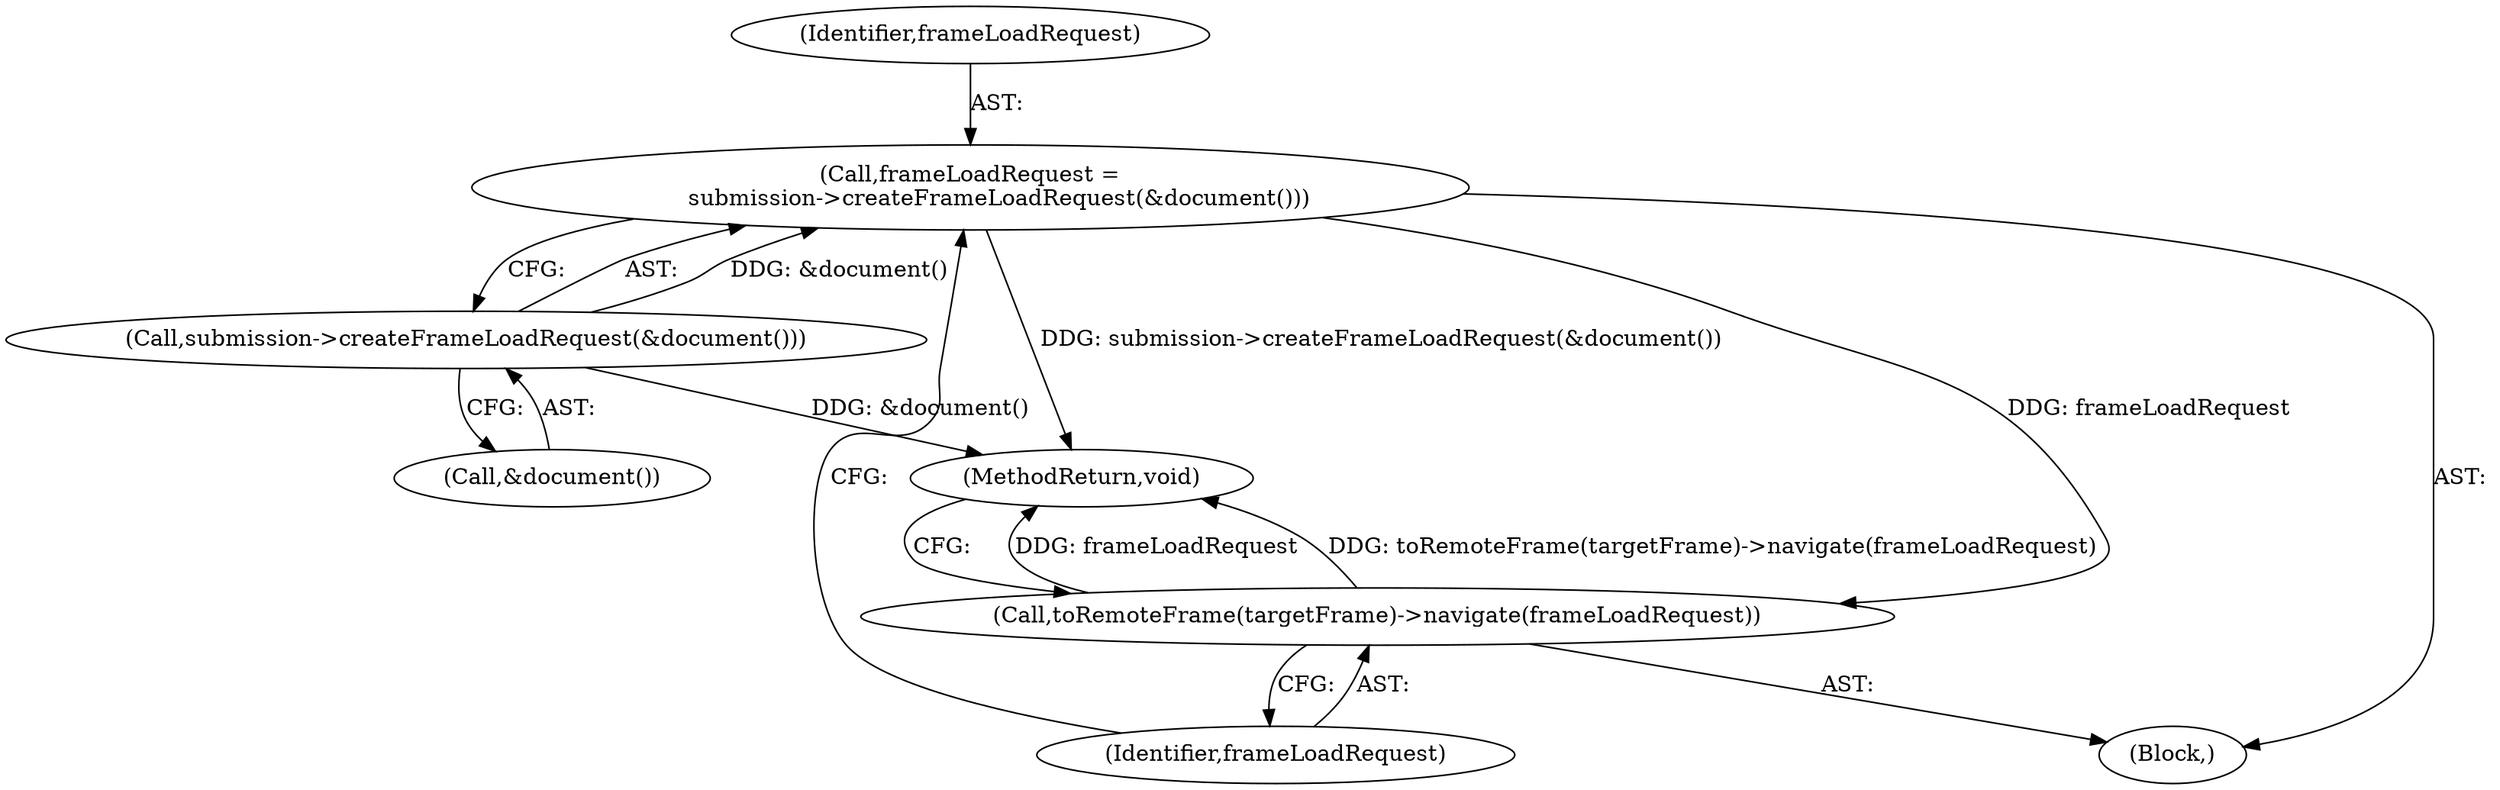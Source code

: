 digraph "0_Chrome_4ac4aff49c4c539bce6d8a0d8800c01324bb6bc0@API" {
"1000195" [label="(Call,frameLoadRequest =\n        submission->createFrameLoadRequest(&document()))"];
"1000197" [label="(Call,submission->createFrameLoadRequest(&document()))"];
"1000200" [label="(Call,toRemoteFrame(targetFrame)->navigate(frameLoadRequest))"];
"1000198" [label="(Call,&document())"];
"1000201" [label="(Identifier,frameLoadRequest)"];
"1000195" [label="(Call,frameLoadRequest =\n        submission->createFrameLoadRequest(&document()))"];
"1000193" [label="(Block,)"];
"1000202" [label="(MethodReturn,void)"];
"1000200" [label="(Call,toRemoteFrame(targetFrame)->navigate(frameLoadRequest))"];
"1000197" [label="(Call,submission->createFrameLoadRequest(&document()))"];
"1000196" [label="(Identifier,frameLoadRequest)"];
"1000195" -> "1000193"  [label="AST: "];
"1000195" -> "1000197"  [label="CFG: "];
"1000196" -> "1000195"  [label="AST: "];
"1000197" -> "1000195"  [label="AST: "];
"1000201" -> "1000195"  [label="CFG: "];
"1000195" -> "1000202"  [label="DDG: submission->createFrameLoadRequest(&document())"];
"1000197" -> "1000195"  [label="DDG: &document()"];
"1000195" -> "1000200"  [label="DDG: frameLoadRequest"];
"1000197" -> "1000198"  [label="CFG: "];
"1000198" -> "1000197"  [label="AST: "];
"1000197" -> "1000202"  [label="DDG: &document()"];
"1000200" -> "1000193"  [label="AST: "];
"1000200" -> "1000201"  [label="CFG: "];
"1000201" -> "1000200"  [label="AST: "];
"1000202" -> "1000200"  [label="CFG: "];
"1000200" -> "1000202"  [label="DDG: frameLoadRequest"];
"1000200" -> "1000202"  [label="DDG: toRemoteFrame(targetFrame)->navigate(frameLoadRequest)"];
}
